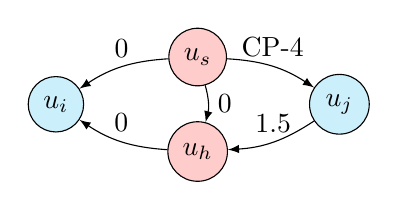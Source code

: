 \begin{tikzpicture}[scale=0.3]
\def \radius {6cm}
\node[draw, circle, fill=cyan!20] at ({0}:\radius) (n1) {$u_j$};
\node[draw, circle, fill=cyan!20] at ({180}:\radius) (n2) {$u_i$};
\node[draw, circle, fill=red!20] at (0,2) (n3) {$u_s$};
\node[draw, circle, fill=red!20] at (0,-2) (n4) {$u_h$};
\path[->, >=latex] (n3) edge [bend left=-15] node[above]{0} (n2);
\path[->, >=latex] (n3) edge [bend left=15] node[above]{CP-4} (n1);
\path[->, >=latex] (n1) edge [bend left=15] node[above]{1.5} (n4);
\path[->, >=latex] (n4) edge [bend left=15] node[above]{0} (n2);
\path[->, >=latex] (n3) edge [bend left=15] node[right]{0} (n4);
\end{tikzpicture}
